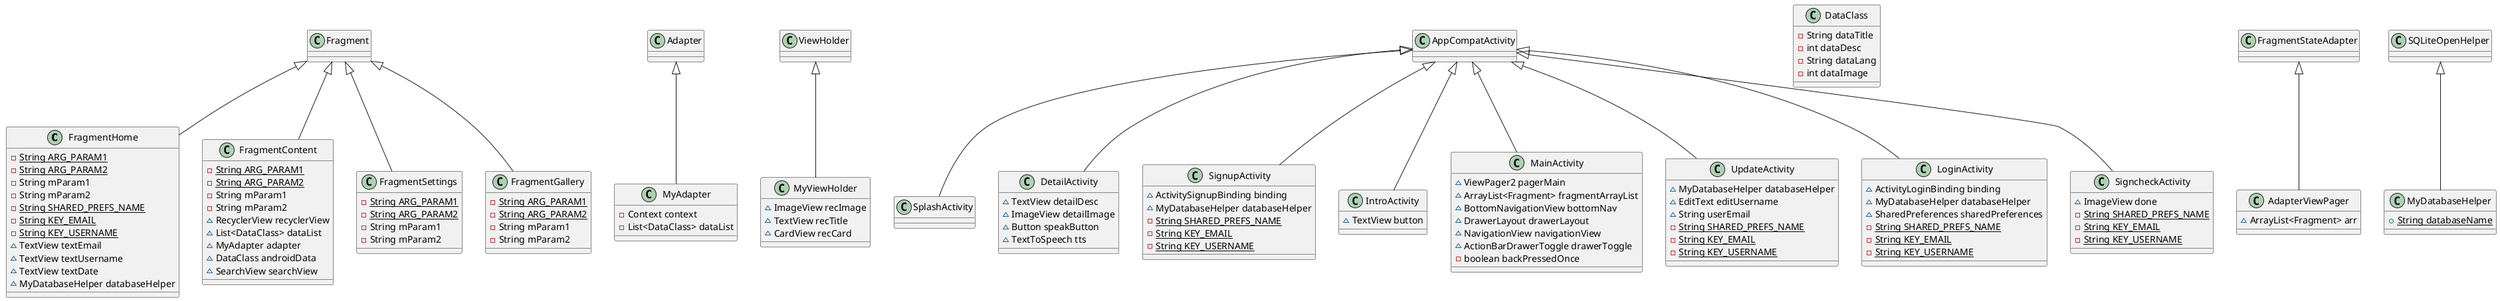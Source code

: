 @startuml
class FragmentHome {
- {static} String ARG_PARAM1
- {static} String ARG_PARAM2
- String mParam1
- String mParam2
- {static} String SHARED_PREFS_NAME
- {static} String KEY_EMAIL
- {static} String KEY_USERNAME
~ TextView textEmail
~ TextView textUsername
~ TextView textDate
~ MyDatabaseHelper databaseHelper
}

class FragmentContent {
- {static} String ARG_PARAM1
- {static} String ARG_PARAM2
- String mParam1
- String mParam2
~ RecyclerView recyclerView
~ List<DataClass> dataList
~ MyAdapter adapter
~ DataClass androidData
~ SearchView searchView
}

class MyAdapter {
- Context context
- List<DataClass> dataList
}

class MyViewHolder {
~ ImageView recImage
~ TextView recTitle
~ CardView recCard
}

class SplashActivity {
}
class DetailActivity {
~ TextView detailDesc
~ ImageView detailImage
~ Button speakButton
~ TextToSpeech tts
}

class SignupActivity {
~ ActivitySignupBinding binding
~ MyDatabaseHelper databaseHelper
- {static} String SHARED_PREFS_NAME
- {static} String KEY_EMAIL
- {static} String KEY_USERNAME
}

class IntroActivity {
~ TextView button
}

class FragmentSettings {
- {static} String ARG_PARAM1
- {static} String ARG_PARAM2
- String mParam1
- String mParam2
}

class DataClass {
- String dataTitle
- int dataDesc
- String dataLang
- int dataImage
}

class MainActivity {
~ ViewPager2 pagerMain
~ ArrayList<Fragment> fragmentArrayList
~ BottomNavigationView bottomNav
~ DrawerLayout drawerLayout
~ NavigationView navigationView
~ ActionBarDrawerToggle drawerToggle
- boolean backPressedOnce
}

class UpdateActivity {
~ MyDatabaseHelper databaseHelper
~ EditText editUsername
~ String userEmail
- {static} String SHARED_PREFS_NAME
- {static} String KEY_EMAIL
- {static} String KEY_USERNAME
}

class AdapterViewPager {
~ ArrayList<Fragment> arr
}

class FragmentGallery {
- {static} String ARG_PARAM1
- {static} String ARG_PARAM2
- String mParam1
- String mParam2
}

class LoginActivity {
~ ActivityLoginBinding binding
~ MyDatabaseHelper databaseHelper
~ SharedPreferences sharedPreferences
- {static} String SHARED_PREFS_NAME
- {static} String KEY_EMAIL
- {static} String KEY_USERNAME
}

class SigncheckActivity {
~ ImageView done
- {static} String SHARED_PREFS_NAME
- {static} String KEY_EMAIL
- {static} String KEY_USERNAME
}

class MyDatabaseHelper {
+ {static} String databaseName
}



Fragment <|-- FragmentHome
Fragment <|-- FragmentContent
Adapter <|-- MyAdapter
ViewHolder <|-- MyViewHolder
AppCompatActivity <|-- SplashActivity
AppCompatActivity <|-- DetailActivity
AppCompatActivity <|-- SignupActivity
AppCompatActivity <|-- IntroActivity
Fragment <|-- FragmentSettings
AppCompatActivity <|-- MainActivity
AppCompatActivity <|-- UpdateActivity
FragmentStateAdapter <|-- AdapterViewPager
Fragment <|-- FragmentGallery
AppCompatActivity <|-- LoginActivity
AppCompatActivity <|-- SigncheckActivity
SQLiteOpenHelper <|-- MyDatabaseHelper
@enduml